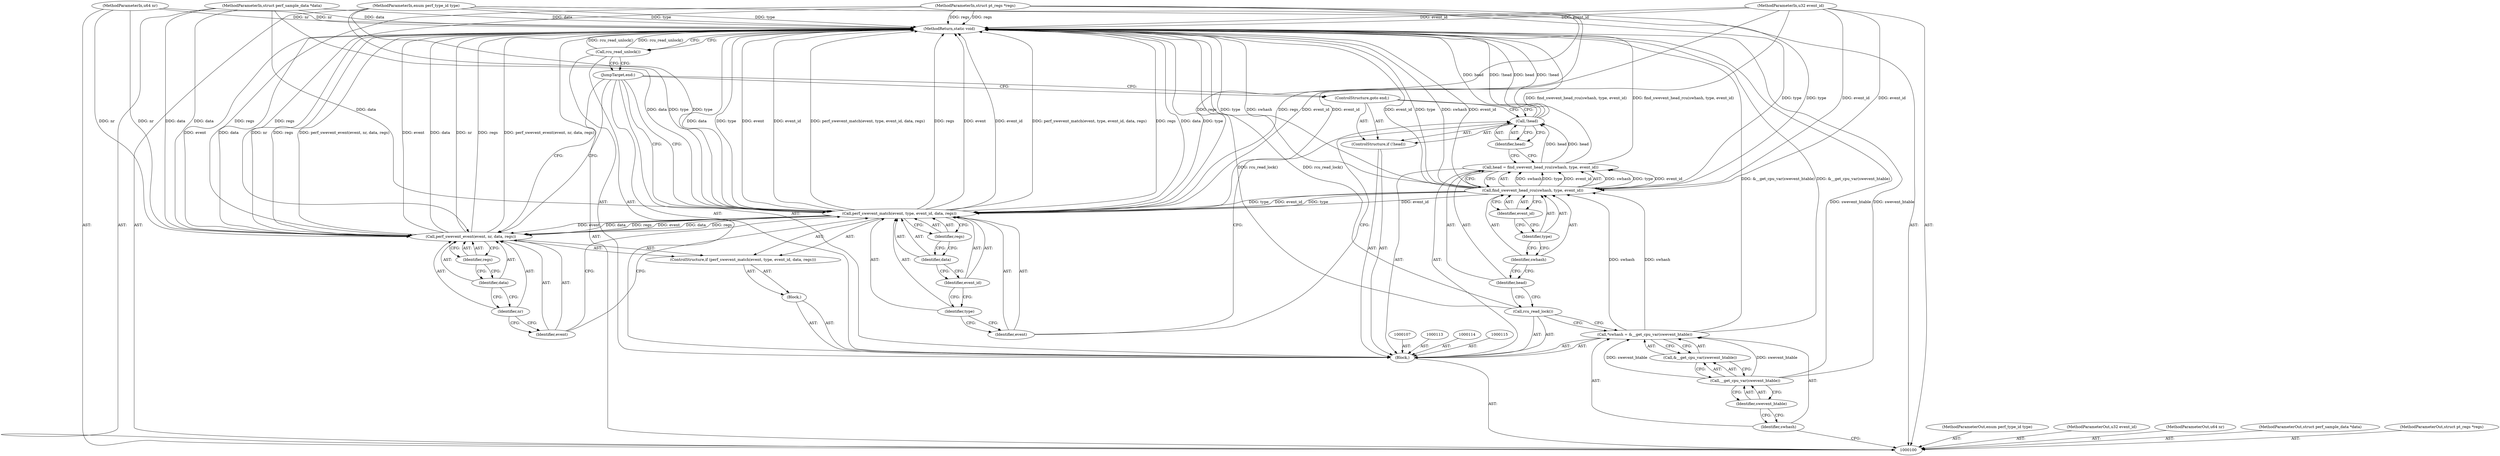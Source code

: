 digraph "0_linux_a8b0ca17b80e92faab46ee7179ba9e99ccb61233_55" {
"1000142" [label="(MethodReturn,static void)"];
"1000101" [label="(MethodParameterIn,enum perf_type_id type)"];
"1000200" [label="(MethodParameterOut,enum perf_type_id type)"];
"1000102" [label="(MethodParameterIn,u32 event_id)"];
"1000201" [label="(MethodParameterOut,u32 event_id)"];
"1000116" [label="(Call,rcu_read_lock())"];
"1000117" [label="(Call,head = find_swevent_head_rcu(swhash, type, event_id))"];
"1000118" [label="(Identifier,head)"];
"1000120" [label="(Identifier,swhash)"];
"1000121" [label="(Identifier,type)"];
"1000122" [label="(Identifier,event_id)"];
"1000119" [label="(Call,find_swevent_head_rcu(swhash, type, event_id))"];
"1000123" [label="(ControlStructure,if (!head))"];
"1000124" [label="(Call,!head)"];
"1000125" [label="(Identifier,head)"];
"1000126" [label="(ControlStructure,goto end;)"];
"1000127" [label="(Block,)"];
"1000130" [label="(Identifier,event)"];
"1000128" [label="(ControlStructure,if (perf_swevent_match(event, type, event_id, data, regs)))"];
"1000131" [label="(Identifier,type)"];
"1000132" [label="(Identifier,event_id)"];
"1000133" [label="(Identifier,data)"];
"1000134" [label="(Identifier,regs)"];
"1000129" [label="(Call,perf_swevent_match(event, type, event_id, data, regs))"];
"1000136" [label="(Identifier,event)"];
"1000137" [label="(Identifier,nr)"];
"1000135" [label="(Call,perf_swevent_event(event, nr, data, regs))"];
"1000138" [label="(Identifier,data)"];
"1000139" [label="(Identifier,regs)"];
"1000103" [label="(MethodParameterIn,u64 nr)"];
"1000202" [label="(MethodParameterOut,u64 nr)"];
"1000140" [label="(JumpTarget,end:)"];
"1000141" [label="(Call,rcu_read_unlock())"];
"1000104" [label="(MethodParameterIn,struct perf_sample_data *data)"];
"1000203" [label="(MethodParameterOut,struct perf_sample_data *data)"];
"1000105" [label="(MethodParameterIn,struct pt_regs *regs)"];
"1000204" [label="(MethodParameterOut,struct pt_regs *regs)"];
"1000106" [label="(Block,)"];
"1000108" [label="(Call,*swhash = &__get_cpu_var(swevent_htable))"];
"1000109" [label="(Identifier,swhash)"];
"1000110" [label="(Call,&__get_cpu_var(swevent_htable))"];
"1000111" [label="(Call,__get_cpu_var(swevent_htable))"];
"1000112" [label="(Identifier,swevent_htable)"];
"1000142" -> "1000100"  [label="AST: "];
"1000142" -> "1000141"  [label="CFG: "];
"1000129" -> "1000142"  [label="DDG: event"];
"1000129" -> "1000142"  [label="DDG: event_id"];
"1000129" -> "1000142"  [label="DDG: perf_swevent_match(event, type, event_id, data, regs)"];
"1000129" -> "1000142"  [label="DDG: regs"];
"1000129" -> "1000142"  [label="DDG: data"];
"1000129" -> "1000142"  [label="DDG: type"];
"1000124" -> "1000142"  [label="DDG: head"];
"1000124" -> "1000142"  [label="DDG: !head"];
"1000104" -> "1000142"  [label="DDG: data"];
"1000105" -> "1000142"  [label="DDG: regs"];
"1000119" -> "1000142"  [label="DDG: type"];
"1000119" -> "1000142"  [label="DDG: swhash"];
"1000119" -> "1000142"  [label="DDG: event_id"];
"1000135" -> "1000142"  [label="DDG: data"];
"1000135" -> "1000142"  [label="DDG: nr"];
"1000135" -> "1000142"  [label="DDG: regs"];
"1000135" -> "1000142"  [label="DDG: perf_swevent_event(event, nr, data, regs)"];
"1000135" -> "1000142"  [label="DDG: event"];
"1000117" -> "1000142"  [label="DDG: find_swevent_head_rcu(swhash, type, event_id)"];
"1000141" -> "1000142"  [label="DDG: rcu_read_unlock()"];
"1000103" -> "1000142"  [label="DDG: nr"];
"1000102" -> "1000142"  [label="DDG: event_id"];
"1000111" -> "1000142"  [label="DDG: swevent_htable"];
"1000101" -> "1000142"  [label="DDG: type"];
"1000108" -> "1000142"  [label="DDG: &__get_cpu_var(swevent_htable)"];
"1000116" -> "1000142"  [label="DDG: rcu_read_lock()"];
"1000101" -> "1000100"  [label="AST: "];
"1000101" -> "1000142"  [label="DDG: type"];
"1000101" -> "1000119"  [label="DDG: type"];
"1000101" -> "1000129"  [label="DDG: type"];
"1000200" -> "1000100"  [label="AST: "];
"1000102" -> "1000100"  [label="AST: "];
"1000102" -> "1000142"  [label="DDG: event_id"];
"1000102" -> "1000119"  [label="DDG: event_id"];
"1000102" -> "1000129"  [label="DDG: event_id"];
"1000201" -> "1000100"  [label="AST: "];
"1000116" -> "1000106"  [label="AST: "];
"1000116" -> "1000108"  [label="CFG: "];
"1000118" -> "1000116"  [label="CFG: "];
"1000116" -> "1000142"  [label="DDG: rcu_read_lock()"];
"1000117" -> "1000106"  [label="AST: "];
"1000117" -> "1000119"  [label="CFG: "];
"1000118" -> "1000117"  [label="AST: "];
"1000119" -> "1000117"  [label="AST: "];
"1000125" -> "1000117"  [label="CFG: "];
"1000117" -> "1000142"  [label="DDG: find_swevent_head_rcu(swhash, type, event_id)"];
"1000119" -> "1000117"  [label="DDG: swhash"];
"1000119" -> "1000117"  [label="DDG: type"];
"1000119" -> "1000117"  [label="DDG: event_id"];
"1000117" -> "1000124"  [label="DDG: head"];
"1000118" -> "1000117"  [label="AST: "];
"1000118" -> "1000116"  [label="CFG: "];
"1000120" -> "1000118"  [label="CFG: "];
"1000120" -> "1000119"  [label="AST: "];
"1000120" -> "1000118"  [label="CFG: "];
"1000121" -> "1000120"  [label="CFG: "];
"1000121" -> "1000119"  [label="AST: "];
"1000121" -> "1000120"  [label="CFG: "];
"1000122" -> "1000121"  [label="CFG: "];
"1000122" -> "1000119"  [label="AST: "];
"1000122" -> "1000121"  [label="CFG: "];
"1000119" -> "1000122"  [label="CFG: "];
"1000119" -> "1000117"  [label="AST: "];
"1000119" -> "1000122"  [label="CFG: "];
"1000120" -> "1000119"  [label="AST: "];
"1000121" -> "1000119"  [label="AST: "];
"1000122" -> "1000119"  [label="AST: "];
"1000117" -> "1000119"  [label="CFG: "];
"1000119" -> "1000142"  [label="DDG: type"];
"1000119" -> "1000142"  [label="DDG: swhash"];
"1000119" -> "1000142"  [label="DDG: event_id"];
"1000119" -> "1000117"  [label="DDG: swhash"];
"1000119" -> "1000117"  [label="DDG: type"];
"1000119" -> "1000117"  [label="DDG: event_id"];
"1000108" -> "1000119"  [label="DDG: swhash"];
"1000101" -> "1000119"  [label="DDG: type"];
"1000102" -> "1000119"  [label="DDG: event_id"];
"1000119" -> "1000129"  [label="DDG: type"];
"1000119" -> "1000129"  [label="DDG: event_id"];
"1000123" -> "1000106"  [label="AST: "];
"1000124" -> "1000123"  [label="AST: "];
"1000126" -> "1000123"  [label="AST: "];
"1000124" -> "1000123"  [label="AST: "];
"1000124" -> "1000125"  [label="CFG: "];
"1000125" -> "1000124"  [label="AST: "];
"1000126" -> "1000124"  [label="CFG: "];
"1000130" -> "1000124"  [label="CFG: "];
"1000124" -> "1000142"  [label="DDG: head"];
"1000124" -> "1000142"  [label="DDG: !head"];
"1000117" -> "1000124"  [label="DDG: head"];
"1000125" -> "1000124"  [label="AST: "];
"1000125" -> "1000117"  [label="CFG: "];
"1000124" -> "1000125"  [label="CFG: "];
"1000126" -> "1000123"  [label="AST: "];
"1000126" -> "1000124"  [label="CFG: "];
"1000140" -> "1000126"  [label="CFG: "];
"1000127" -> "1000106"  [label="AST: "];
"1000128" -> "1000127"  [label="AST: "];
"1000130" -> "1000129"  [label="AST: "];
"1000130" -> "1000124"  [label="CFG: "];
"1000131" -> "1000130"  [label="CFG: "];
"1000128" -> "1000127"  [label="AST: "];
"1000129" -> "1000128"  [label="AST: "];
"1000135" -> "1000128"  [label="AST: "];
"1000131" -> "1000129"  [label="AST: "];
"1000131" -> "1000130"  [label="CFG: "];
"1000132" -> "1000131"  [label="CFG: "];
"1000132" -> "1000129"  [label="AST: "];
"1000132" -> "1000131"  [label="CFG: "];
"1000133" -> "1000132"  [label="CFG: "];
"1000133" -> "1000129"  [label="AST: "];
"1000133" -> "1000132"  [label="CFG: "];
"1000134" -> "1000133"  [label="CFG: "];
"1000134" -> "1000129"  [label="AST: "];
"1000134" -> "1000133"  [label="CFG: "];
"1000129" -> "1000134"  [label="CFG: "];
"1000129" -> "1000128"  [label="AST: "];
"1000129" -> "1000134"  [label="CFG: "];
"1000130" -> "1000129"  [label="AST: "];
"1000131" -> "1000129"  [label="AST: "];
"1000132" -> "1000129"  [label="AST: "];
"1000133" -> "1000129"  [label="AST: "];
"1000134" -> "1000129"  [label="AST: "];
"1000136" -> "1000129"  [label="CFG: "];
"1000140" -> "1000129"  [label="CFG: "];
"1000129" -> "1000142"  [label="DDG: event"];
"1000129" -> "1000142"  [label="DDG: event_id"];
"1000129" -> "1000142"  [label="DDG: perf_swevent_match(event, type, event_id, data, regs)"];
"1000129" -> "1000142"  [label="DDG: regs"];
"1000129" -> "1000142"  [label="DDG: data"];
"1000129" -> "1000142"  [label="DDG: type"];
"1000119" -> "1000129"  [label="DDG: type"];
"1000119" -> "1000129"  [label="DDG: event_id"];
"1000101" -> "1000129"  [label="DDG: type"];
"1000102" -> "1000129"  [label="DDG: event_id"];
"1000104" -> "1000129"  [label="DDG: data"];
"1000105" -> "1000129"  [label="DDG: regs"];
"1000129" -> "1000135"  [label="DDG: event"];
"1000129" -> "1000135"  [label="DDG: data"];
"1000129" -> "1000135"  [label="DDG: regs"];
"1000136" -> "1000135"  [label="AST: "];
"1000136" -> "1000129"  [label="CFG: "];
"1000137" -> "1000136"  [label="CFG: "];
"1000137" -> "1000135"  [label="AST: "];
"1000137" -> "1000136"  [label="CFG: "];
"1000138" -> "1000137"  [label="CFG: "];
"1000135" -> "1000128"  [label="AST: "];
"1000135" -> "1000139"  [label="CFG: "];
"1000136" -> "1000135"  [label="AST: "];
"1000137" -> "1000135"  [label="AST: "];
"1000138" -> "1000135"  [label="AST: "];
"1000139" -> "1000135"  [label="AST: "];
"1000140" -> "1000135"  [label="CFG: "];
"1000135" -> "1000142"  [label="DDG: data"];
"1000135" -> "1000142"  [label="DDG: nr"];
"1000135" -> "1000142"  [label="DDG: regs"];
"1000135" -> "1000142"  [label="DDG: perf_swevent_event(event, nr, data, regs)"];
"1000135" -> "1000142"  [label="DDG: event"];
"1000129" -> "1000135"  [label="DDG: event"];
"1000129" -> "1000135"  [label="DDG: data"];
"1000129" -> "1000135"  [label="DDG: regs"];
"1000103" -> "1000135"  [label="DDG: nr"];
"1000104" -> "1000135"  [label="DDG: data"];
"1000105" -> "1000135"  [label="DDG: regs"];
"1000138" -> "1000135"  [label="AST: "];
"1000138" -> "1000137"  [label="CFG: "];
"1000139" -> "1000138"  [label="CFG: "];
"1000139" -> "1000135"  [label="AST: "];
"1000139" -> "1000138"  [label="CFG: "];
"1000135" -> "1000139"  [label="CFG: "];
"1000103" -> "1000100"  [label="AST: "];
"1000103" -> "1000142"  [label="DDG: nr"];
"1000103" -> "1000135"  [label="DDG: nr"];
"1000202" -> "1000100"  [label="AST: "];
"1000140" -> "1000106"  [label="AST: "];
"1000140" -> "1000135"  [label="CFG: "];
"1000140" -> "1000129"  [label="CFG: "];
"1000140" -> "1000126"  [label="CFG: "];
"1000141" -> "1000140"  [label="CFG: "];
"1000141" -> "1000106"  [label="AST: "];
"1000141" -> "1000140"  [label="CFG: "];
"1000142" -> "1000141"  [label="CFG: "];
"1000141" -> "1000142"  [label="DDG: rcu_read_unlock()"];
"1000104" -> "1000100"  [label="AST: "];
"1000104" -> "1000142"  [label="DDG: data"];
"1000104" -> "1000129"  [label="DDG: data"];
"1000104" -> "1000135"  [label="DDG: data"];
"1000203" -> "1000100"  [label="AST: "];
"1000105" -> "1000100"  [label="AST: "];
"1000105" -> "1000142"  [label="DDG: regs"];
"1000105" -> "1000129"  [label="DDG: regs"];
"1000105" -> "1000135"  [label="DDG: regs"];
"1000204" -> "1000100"  [label="AST: "];
"1000106" -> "1000100"  [label="AST: "];
"1000107" -> "1000106"  [label="AST: "];
"1000108" -> "1000106"  [label="AST: "];
"1000113" -> "1000106"  [label="AST: "];
"1000114" -> "1000106"  [label="AST: "];
"1000115" -> "1000106"  [label="AST: "];
"1000116" -> "1000106"  [label="AST: "];
"1000117" -> "1000106"  [label="AST: "];
"1000123" -> "1000106"  [label="AST: "];
"1000127" -> "1000106"  [label="AST: "];
"1000140" -> "1000106"  [label="AST: "];
"1000141" -> "1000106"  [label="AST: "];
"1000108" -> "1000106"  [label="AST: "];
"1000108" -> "1000110"  [label="CFG: "];
"1000109" -> "1000108"  [label="AST: "];
"1000110" -> "1000108"  [label="AST: "];
"1000116" -> "1000108"  [label="CFG: "];
"1000108" -> "1000142"  [label="DDG: &__get_cpu_var(swevent_htable)"];
"1000111" -> "1000108"  [label="DDG: swevent_htable"];
"1000108" -> "1000119"  [label="DDG: swhash"];
"1000109" -> "1000108"  [label="AST: "];
"1000109" -> "1000100"  [label="CFG: "];
"1000112" -> "1000109"  [label="CFG: "];
"1000110" -> "1000108"  [label="AST: "];
"1000110" -> "1000111"  [label="CFG: "];
"1000111" -> "1000110"  [label="AST: "];
"1000108" -> "1000110"  [label="CFG: "];
"1000111" -> "1000110"  [label="AST: "];
"1000111" -> "1000112"  [label="CFG: "];
"1000112" -> "1000111"  [label="AST: "];
"1000110" -> "1000111"  [label="CFG: "];
"1000111" -> "1000142"  [label="DDG: swevent_htable"];
"1000111" -> "1000108"  [label="DDG: swevent_htable"];
"1000112" -> "1000111"  [label="AST: "];
"1000112" -> "1000109"  [label="CFG: "];
"1000111" -> "1000112"  [label="CFG: "];
}
